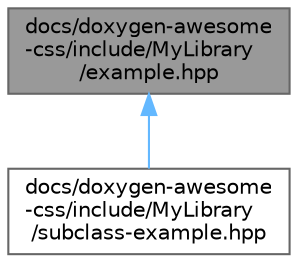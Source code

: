 digraph "docs/doxygen-awesome-css/include/MyLibrary/example.hpp"
{
 // LATEX_PDF_SIZE
  bgcolor="transparent";
  edge [fontname=Helvetica,fontsize=10,labelfontname=Helvetica,labelfontsize=10];
  node [fontname=Helvetica,fontsize=10,shape=box,height=0.2,width=0.4];
  Node1 [id="Node000001",label="docs/doxygen-awesome\l-css/include/MyLibrary\l/example.hpp",height=0.2,width=0.4,color="gray40", fillcolor="grey60", style="filled", fontcolor="black",tooltip=" "];
  Node1 -> Node2 [id="edge1_Node000001_Node000002",dir="back",color="steelblue1",style="solid",tooltip=" "];
  Node2 [id="Node000002",label="docs/doxygen-awesome\l-css/include/MyLibrary\l/subclass-example.hpp",height=0.2,width=0.4,color="grey40", fillcolor="white", style="filled",URL="$subclass-example_8hpp.html",tooltip=" "];
}
